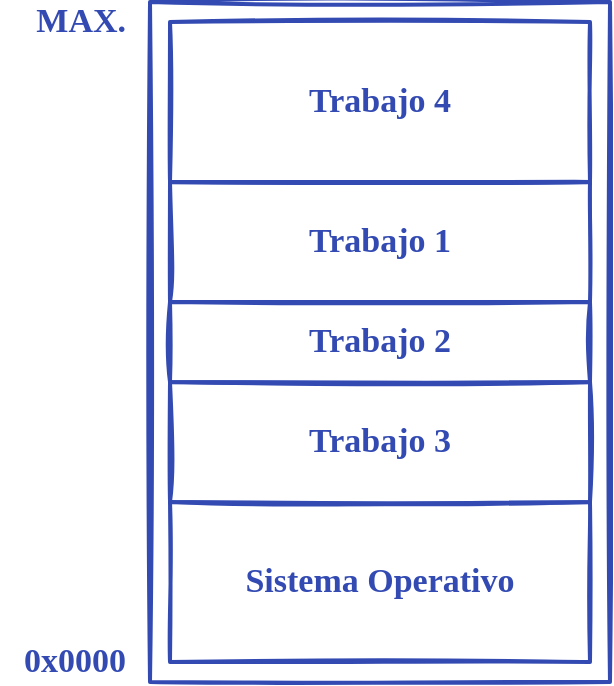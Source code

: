 <mxfile version="15.2.5" type="google"><diagram id="akEowiJKr_ScigKzrRVM" name="Page-1"><mxGraphModel dx="164" dy="1145" grid="1" gridSize="10" guides="1" tooltips="1" connect="1" arrows="1" fold="1" page="1" pageScale="1" pageWidth="689" pageHeight="517" math="0" shadow="0"><root><mxCell id="0"/><mxCell id="1" parent="0"/><mxCell id="x2d5_n1oX765ovMaB82s-9" value="" style="rounded=0;shadow=0;sketch=1;strokeWidth=2;fillColor=none;fontFamily=Ink Free;fontSize=17;spacing=20;strokeColor=#324AB2;fontColor=#324AB2;spacingBottom=5;fontStyle=1" parent="1" vertex="1"><mxGeometry x="956" y="40" width="230" height="340" as="geometry"/></mxCell><mxCell id="x2d5_n1oX765ovMaB82s-6" value="Sistema Operativo" style="rounded=0;shadow=0;sketch=1;strokeWidth=2;fillColor=none;fontFamily=Ink Free;fontSize=17;spacing=20;strokeColor=#324AB2;fontColor=#324AB2;spacingBottom=5;fontStyle=1" parent="1" vertex="1"><mxGeometry x="966" y="290" width="210" height="80" as="geometry"/></mxCell><mxCell id="x2d5_n1oX765ovMaB82s-7" value="Trabajo 1" style="rounded=0;shadow=0;sketch=1;strokeWidth=2;fillColor=none;fontFamily=Ink Free;fontSize=17;spacing=20;strokeColor=#324AB2;fontColor=#324AB2;spacingBottom=5;fontStyle=1" parent="1" vertex="1"><mxGeometry x="966" y="130" width="210" height="60" as="geometry"/></mxCell><mxCell id="x2d5_n1oX765ovMaB82s-10" value="Trabajo 2" style="rounded=0;shadow=0;sketch=1;strokeWidth=2;fillColor=none;fontFamily=Ink Free;fontSize=17;spacing=20;strokeColor=#324AB2;fontColor=#324AB2;spacingBottom=5;fontStyle=1" parent="1" vertex="1"><mxGeometry x="966" y="190" width="210" height="40" as="geometry"/></mxCell><mxCell id="x2d5_n1oX765ovMaB82s-11" value="Trabajo 3" style="rounded=0;shadow=0;sketch=1;strokeWidth=2;fillColor=none;fontFamily=Ink Free;fontSize=17;spacing=20;strokeColor=#324AB2;fontColor=#324AB2;spacingBottom=5;fontStyle=1" parent="1" vertex="1"><mxGeometry x="966" y="230" width="210" height="60" as="geometry"/></mxCell><mxCell id="x2d5_n1oX765ovMaB82s-12" value="Trabajo 4" style="rounded=0;shadow=0;sketch=1;strokeWidth=2;fillColor=none;fontFamily=Ink Free;fontSize=17;spacing=20;strokeColor=#324AB2;fontColor=#324AB2;spacingBottom=5;fontStyle=1" parent="1" vertex="1"><mxGeometry x="966" y="50" width="210" height="80" as="geometry"/></mxCell><mxCell id="x2d5_n1oX765ovMaB82s-51" value="0x0000" style="text;strokeColor=none;fillColor=none;align=right;verticalAlign=middle;rounded=0;shadow=0;sketch=1;fontFamily=Ink Free;fontSize=17;fontStyle=1;spacingRight=10;fontColor=#324AB2;spacingBottom=5;" parent="1" vertex="1"><mxGeometry x="881" y="360" width="75" height="20" as="geometry"/></mxCell><mxCell id="x2d5_n1oX765ovMaB82s-52" value="MAX." style="text;strokeColor=none;fillColor=none;align=right;verticalAlign=middle;rounded=0;shadow=0;sketch=1;fontFamily=Ink Free;fontSize=17;fontStyle=1;spacingRight=10;fontColor=#324AB2;spacingBottom=5;" parent="1" vertex="1"><mxGeometry x="881" y="40" width="75" height="20" as="geometry"/></mxCell></root></mxGraphModel></diagram></mxfile>